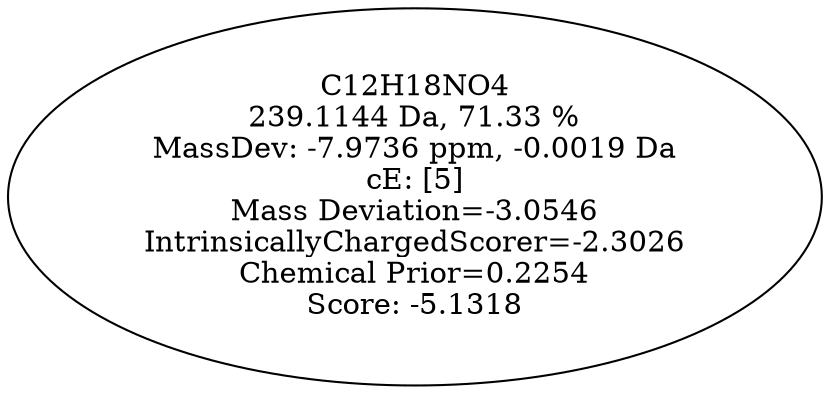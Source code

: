 strict digraph {
v1 [label="C12H18NO4\n239.1144 Da, 71.33 %\nMassDev: -7.9736 ppm, -0.0019 Da\ncE: [5]\nMass Deviation=-3.0546\nIntrinsicallyChargedScorer=-2.3026\nChemical Prior=0.2254\nScore: -5.1318"];
}